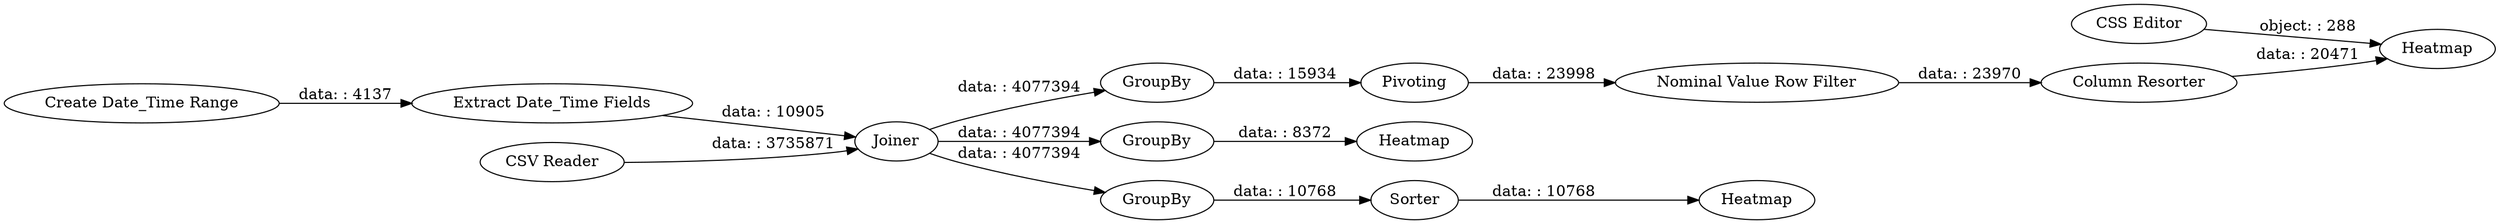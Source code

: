 digraph {
	"5440457912796798206_22" [label=GroupBy]
	"5440457912796798206_42" [label="Create Date_Time Range"]
	"5440457912796798206_14" [label=GroupBy]
	"5440457912796798206_43" [label="Extract Date_Time Fields"]
	"5440457912796798206_10" [label=GroupBy]
	"5440457912796798206_8" [label="CSV Reader"]
	"5440457912796798206_9" [label=Heatmap]
	"5440457912796798206_41" [label="CSS Editor"]
	"5440457912796798206_21" [label=Heatmap]
	"5440457912796798206_24" [label="Nominal Value Row Filter"]
	"5440457912796798206_15" [label=Heatmap]
	"5440457912796798206_23" [label="Column Resorter"]
	"5440457912796798206_13" [label=Sorter]
	"5440457912796798206_20" [label=Pivoting]
	"5440457912796798206_12" [label=Joiner]
	"5440457912796798206_14" -> "5440457912796798206_15" [label="data: : 8372"]
	"5440457912796798206_20" -> "5440457912796798206_24" [label="data: : 23998"]
	"5440457912796798206_41" -> "5440457912796798206_21" [label="object: : 288"]
	"5440457912796798206_12" -> "5440457912796798206_10" [label="data: : 4077394"]
	"5440457912796798206_42" -> "5440457912796798206_43" [label="data: : 4137"]
	"5440457912796798206_13" -> "5440457912796798206_9" [label="data: : 10768"]
	"5440457912796798206_23" -> "5440457912796798206_21" [label="data: : 20471"]
	"5440457912796798206_43" -> "5440457912796798206_12" [label="data: : 10905"]
	"5440457912796798206_10" -> "5440457912796798206_13" [label="data: : 10768"]
	"5440457912796798206_12" -> "5440457912796798206_14" [label="data: : 4077394"]
	"5440457912796798206_22" -> "5440457912796798206_20" [label="data: : 15934"]
	"5440457912796798206_12" -> "5440457912796798206_22" [label="data: : 4077394"]
	"5440457912796798206_8" -> "5440457912796798206_12" [label="data: : 3735871"]
	"5440457912796798206_24" -> "5440457912796798206_23" [label="data: : 23970"]
	rankdir=LR
}
